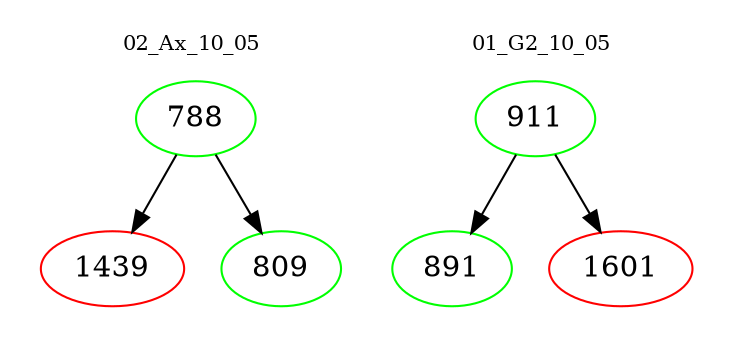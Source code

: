digraph{
subgraph cluster_0 {
color = white
label = "02_Ax_10_05";
fontsize=10;
T0_788 [label="788", color="green"]
T0_788 -> T0_1439 [color="black"]
T0_1439 [label="1439", color="red"]
T0_788 -> T0_809 [color="black"]
T0_809 [label="809", color="green"]
}
subgraph cluster_1 {
color = white
label = "01_G2_10_05";
fontsize=10;
T1_911 [label="911", color="green"]
T1_911 -> T1_891 [color="black"]
T1_891 [label="891", color="green"]
T1_911 -> T1_1601 [color="black"]
T1_1601 [label="1601", color="red"]
}
}
